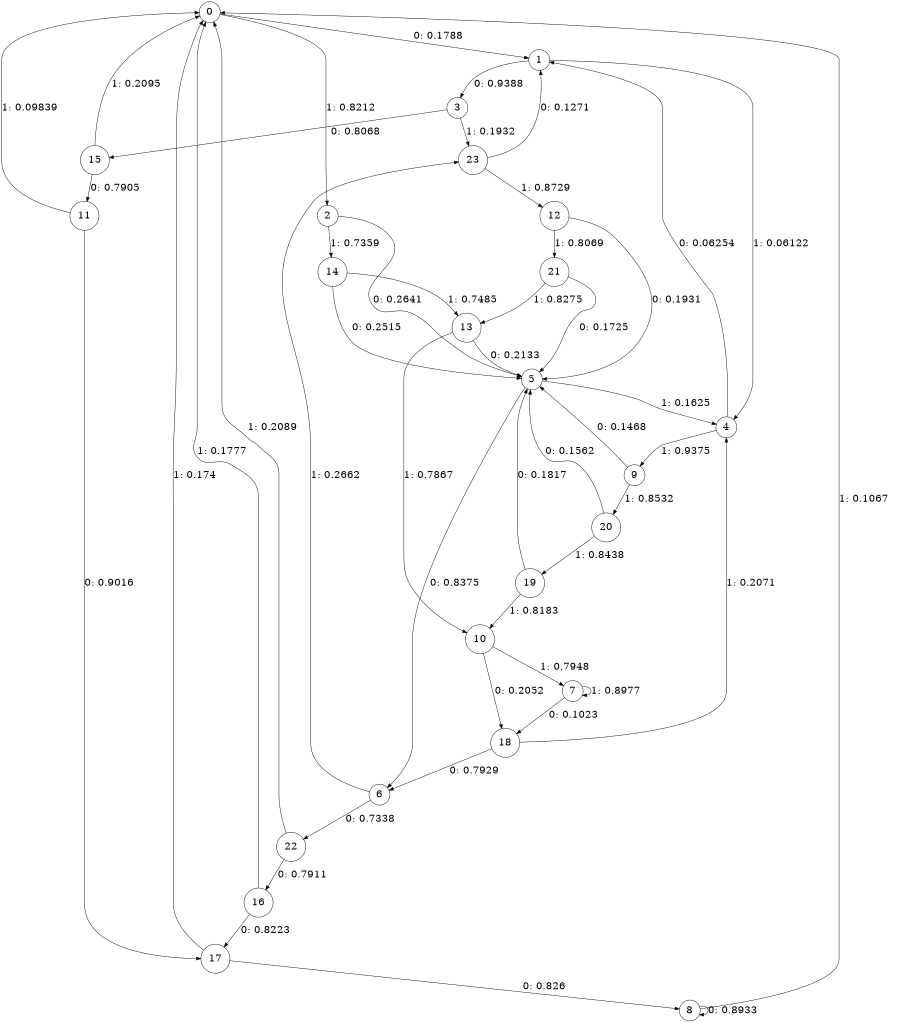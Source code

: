 digraph "ch1random.txt" {
size = "6,8.5";
ratio = "fill";
node [shape = circle];
node [fontsize = 24];
edge [fontsize = 24];
0 -> 1 [label = "0: 0.1788   "];
0 -> 2 [label = "1: 0.8212   "];
1 -> 3 [label = "0: 0.9388   "];
1 -> 4 [label = "1: 0.06122  "];
2 -> 5 [label = "0: 0.2641   "];
2 -> 14 [label = "1: 0.7359   "];
3 -> 15 [label = "0: 0.8068   "];
3 -> 23 [label = "1: 0.1932   "];
4 -> 1 [label = "0: 0.06254  "];
4 -> 9 [label = "1: 0.9375   "];
5 -> 6 [label = "0: 0.8375   "];
5 -> 4 [label = "1: 0.1625   "];
6 -> 22 [label = "0: 0.7338   "];
6 -> 23 [label = "1: 0.2662   "];
7 -> 18 [label = "0: 0.1023   "];
7 -> 7 [label = "1: 0.8977   "];
8 -> 8 [label = "0: 0.8933   "];
8 -> 0 [label = "1: 0.1067   "];
9 -> 5 [label = "0: 0.1468   "];
9 -> 20 [label = "1: 0.8532   "];
10 -> 18 [label = "0: 0.2052   "];
10 -> 7 [label = "1: 0.7948   "];
11 -> 17 [label = "0: 0.9016   "];
11 -> 0 [label = "1: 0.09839  "];
12 -> 5 [label = "0: 0.1931   "];
12 -> 21 [label = "1: 0.8069   "];
13 -> 5 [label = "0: 0.2133   "];
13 -> 10 [label = "1: 0.7867   "];
14 -> 5 [label = "0: 0.2515   "];
14 -> 13 [label = "1: 0.7485   "];
15 -> 11 [label = "0: 0.7905   "];
15 -> 0 [label = "1: 0.2095   "];
16 -> 17 [label = "0: 0.8223   "];
16 -> 0 [label = "1: 0.1777   "];
17 -> 8 [label = "0: 0.826    "];
17 -> 0 [label = "1: 0.174    "];
18 -> 6 [label = "0: 0.7929   "];
18 -> 4 [label = "1: 0.2071   "];
19 -> 5 [label = "0: 0.1817   "];
19 -> 10 [label = "1: 0.8183   "];
20 -> 5 [label = "0: 0.1562   "];
20 -> 19 [label = "1: 0.8438   "];
21 -> 5 [label = "0: 0.1725   "];
21 -> 13 [label = "1: 0.8275   "];
22 -> 16 [label = "0: 0.7911   "];
22 -> 0 [label = "1: 0.2089   "];
23 -> 1 [label = "0: 0.1271   "];
23 -> 12 [label = "1: 0.8729   "];
}